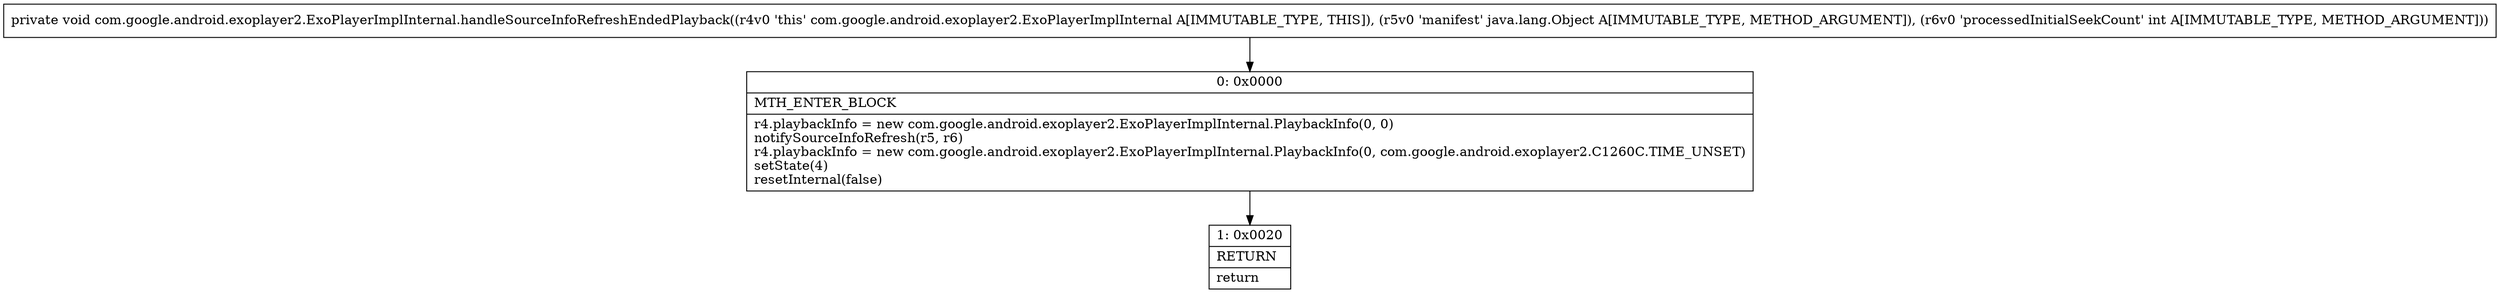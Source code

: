 digraph "CFG forcom.google.android.exoplayer2.ExoPlayerImplInternal.handleSourceInfoRefreshEndedPlayback(Ljava\/lang\/Object;I)V" {
Node_0 [shape=record,label="{0\:\ 0x0000|MTH_ENTER_BLOCK\l|r4.playbackInfo = new com.google.android.exoplayer2.ExoPlayerImplInternal.PlaybackInfo(0, 0)\lnotifySourceInfoRefresh(r5, r6)\lr4.playbackInfo = new com.google.android.exoplayer2.ExoPlayerImplInternal.PlaybackInfo(0, com.google.android.exoplayer2.C1260C.TIME_UNSET)\lsetState(4)\lresetInternal(false)\l}"];
Node_1 [shape=record,label="{1\:\ 0x0020|RETURN\l|return\l}"];
MethodNode[shape=record,label="{private void com.google.android.exoplayer2.ExoPlayerImplInternal.handleSourceInfoRefreshEndedPlayback((r4v0 'this' com.google.android.exoplayer2.ExoPlayerImplInternal A[IMMUTABLE_TYPE, THIS]), (r5v0 'manifest' java.lang.Object A[IMMUTABLE_TYPE, METHOD_ARGUMENT]), (r6v0 'processedInitialSeekCount' int A[IMMUTABLE_TYPE, METHOD_ARGUMENT])) }"];
MethodNode -> Node_0;
Node_0 -> Node_1;
}

